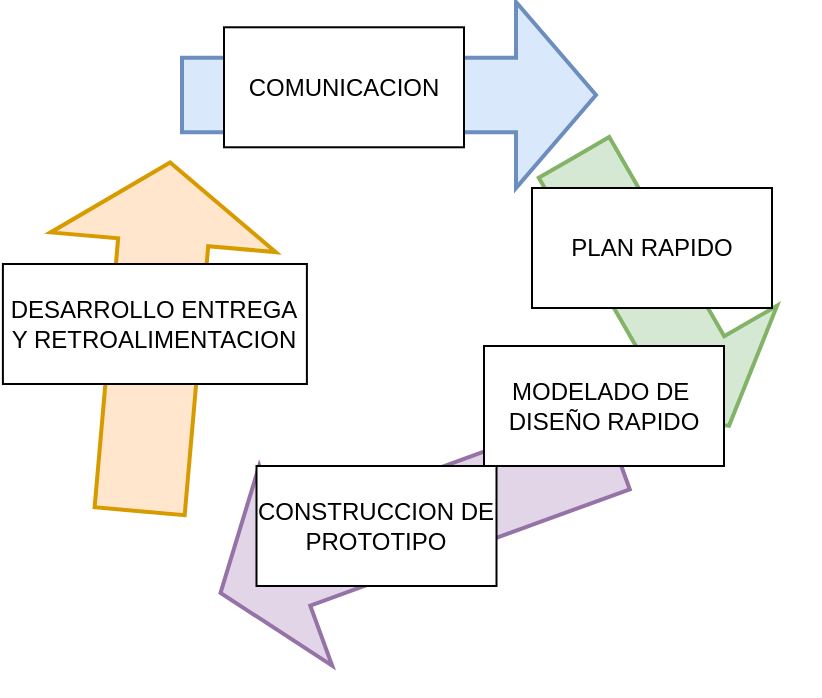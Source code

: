 <mxfile version="15.4.0" type="device" pages="3"><diagram id="vVpPTATzI1tKR7vOQX5n" name="Página-2"><mxGraphModel dx="852" dy="494" grid="0" gridSize="10" guides="1" tooltips="1" connect="1" arrows="1" fold="1" page="1" pageScale="1" pageWidth="827" pageHeight="1169" math="0" shadow="0"><root><mxCell id="CXYkorrNZAXCn0gPIURX-0"/><mxCell id="CXYkorrNZAXCn0gPIURX-1" parent="CXYkorrNZAXCn0gPIURX-0"/><mxCell id="4ziAb2DWVSEX4AaAD4KU-1" value="" style="verticalLabelPosition=bottom;verticalAlign=top;html=1;strokeWidth=2;shape=mxgraph.arrows2.arrow;dy=0.6;dx=40;notch=0;fillColor=#dae8fc;strokeColor=#6c8ebf;" parent="CXYkorrNZAXCn0gPIURX-1" vertex="1"><mxGeometry x="342" y="74" width="207" height="93" as="geometry"/></mxCell><mxCell id="4ziAb2DWVSEX4AaAD4KU-2" value="" style="verticalLabelPosition=bottom;verticalAlign=top;html=1;strokeWidth=2;shape=mxgraph.arrows2.arrow;dy=0.6;dx=40;notch=0;rotation=60;fillColor=#d5e8d4;strokeColor=#82b366;" parent="CXYkorrNZAXCn0gPIURX-1" vertex="1"><mxGeometry x="499.25" y="167.96" width="155" height="101.71" as="geometry"/></mxCell><mxCell id="4ziAb2DWVSEX4AaAD4KU-4" value="" style="verticalLabelPosition=bottom;verticalAlign=top;html=1;strokeWidth=2;shape=mxgraph.arrows2.arrow;dy=0.6;dx=40;notch=0;rotation=-200;fillColor=#e1d5e7;strokeColor=#9673a6;" parent="CXYkorrNZAXCn0gPIURX-1" vertex="1"><mxGeometry x="354.93" y="280.3" width="210" height="106.49" as="geometry"/></mxCell><mxCell id="4ziAb2DWVSEX4AaAD4KU-5" value="" style="verticalLabelPosition=bottom;verticalAlign=top;html=1;strokeWidth=2;shape=mxgraph.arrows2.arrow;dy=0.6;dx=40;notch=0;rotation=-85;fillColor=#ffe6cc;strokeColor=#d79b00;" parent="CXYkorrNZAXCn0gPIURX-1" vertex="1"><mxGeometry x="240.95" y="184.95" width="175" height="113" as="geometry"/></mxCell><mxCell id="4ziAb2DWVSEX4AaAD4KU-6" value="COMUNICACION" style="rounded=0;whiteSpace=wrap;html=1;" parent="CXYkorrNZAXCn0gPIURX-1" vertex="1"><mxGeometry x="363" y="86.64" width="120" height="60" as="geometry"/></mxCell><mxCell id="4ziAb2DWVSEX4AaAD4KU-7" value="PLAN RAPIDO" style="rounded=0;whiteSpace=wrap;html=1;" parent="CXYkorrNZAXCn0gPIURX-1" vertex="1"><mxGeometry x="517" y="167" width="120" height="60" as="geometry"/></mxCell><mxCell id="4ziAb2DWVSEX4AaAD4KU-8" value="CONSTRUCCION DE PROTOTIPO" style="rounded=0;whiteSpace=wrap;html=1;" parent="CXYkorrNZAXCn0gPIURX-1" vertex="1"><mxGeometry x="379.25" y="306" width="120" height="60" as="geometry"/></mxCell><mxCell id="4ziAb2DWVSEX4AaAD4KU-9" value="MODELADO DE&amp;nbsp;&lt;br&gt;DISEÑO RAPIDO" style="rounded=0;whiteSpace=wrap;html=1;" parent="CXYkorrNZAXCn0gPIURX-1" vertex="1"><mxGeometry x="493" y="246.0" width="120" height="60" as="geometry"/></mxCell><mxCell id="4ziAb2DWVSEX4AaAD4KU-10" value="DESARROLLO ENTREGA Y RETROALIMENTACION" style="rounded=0;whiteSpace=wrap;html=1;" parent="CXYkorrNZAXCn0gPIURX-1" vertex="1"><mxGeometry x="252.45" y="205" width="152" height="60" as="geometry"/></mxCell></root></mxGraphModel></diagram><diagram id="eyPyX831mKGoeg7z5C3K" name="Página-3"><mxGraphModel dx="852" dy="494" grid="1" gridSize="10" guides="1" tooltips="1" connect="1" arrows="1" fold="1" page="1" pageScale="1" pageWidth="827" pageHeight="1169" math="0" shadow="0"><root><mxCell id="S_-Eng1POcjEhLU7fhgq-0"/><mxCell id="S_-Eng1POcjEhLU7fhgq-1" parent="S_-Eng1POcjEhLU7fhgq-0"/><mxCell id="S_-Eng1POcjEhLU7fhgq-12" style="edgeStyle=orthogonalEdgeStyle;rounded=0;orthogonalLoop=1;jettySize=auto;html=1;exitX=1;exitY=0.5;exitDx=0;exitDy=0;entryX=0.5;entryY=0;entryDx=0;entryDy=0;entryPerimeter=0;fillColor=#a20025;strokeColor=#6F0000;" parent="S_-Eng1POcjEhLU7fhgq-1" source="S_-Eng1POcjEhLU7fhgq-2" target="S_-Eng1POcjEhLU7fhgq-3" edge="1"><mxGeometry relative="1" as="geometry"/></mxCell><mxCell id="S_-Eng1POcjEhLU7fhgq-14" style="edgeStyle=orthogonalEdgeStyle;rounded=0;orthogonalLoop=1;jettySize=auto;html=1;exitX=0;exitY=1;exitDx=0;exitDy=0;entryX=0.08;entryY=0.1;entryDx=0;entryDy=0;entryPerimeter=0;fillColor=#a20025;strokeColor=#6F0000;" parent="S_-Eng1POcjEhLU7fhgq-1" source="S_-Eng1POcjEhLU7fhgq-2" target="S_-Eng1POcjEhLU7fhgq-4" edge="1"><mxGeometry relative="1" as="geometry"/></mxCell><mxCell id="S_-Eng1POcjEhLU7fhgq-2" value="CONTROLADOR" style="whiteSpace=wrap;html=1;aspect=fixed;fillColor=#f5f5f5;strokeColor=#666666;gradientColor=#b3b3b3;" parent="S_-Eng1POcjEhLU7fhgq-1" vertex="1"><mxGeometry x="360" y="170" width="120" height="120" as="geometry"/></mxCell><mxCell id="S_-Eng1POcjEhLU7fhgq-13" style="edgeStyle=orthogonalEdgeStyle;rounded=0;orthogonalLoop=1;jettySize=auto;html=1;exitX=0.5;exitY=1;exitDx=0;exitDy=0;exitPerimeter=0;entryX=0.683;entryY=1.025;entryDx=0;entryDy=0;entryPerimeter=0;fillColor=#a20025;strokeColor=#6F0000;" parent="S_-Eng1POcjEhLU7fhgq-1" source="S_-Eng1POcjEhLU7fhgq-3" target="S_-Eng1POcjEhLU7fhgq-2" edge="1"><mxGeometry relative="1" as="geometry"><Array as="points"><mxPoint x="620" y="430"/><mxPoint x="442" y="430"/></Array></mxGeometry></mxCell><mxCell id="S_-Eng1POcjEhLU7fhgq-3" value="BASE DE DATOS" style="shape=cylinder3;whiteSpace=wrap;html=1;boundedLbl=1;backgroundOutline=1;size=15;gradientColor=#97d077;fillColor=#d5e8d4;strokeColor=#82b366;" parent="S_-Eng1POcjEhLU7fhgq-1" vertex="1"><mxGeometry x="570" y="300" width="100" height="80" as="geometry"/></mxCell><mxCell id="S_-Eng1POcjEhLU7fhgq-16" style="edgeStyle=orthogonalEdgeStyle;rounded=0;orthogonalLoop=1;jettySize=auto;html=1;exitX=0;exitY=0.5;exitDx=0;exitDy=0;exitPerimeter=0;fillColor=#a20025;strokeColor=#6F0000;" parent="S_-Eng1POcjEhLU7fhgq-1" source="S_-Eng1POcjEhLU7fhgq-10" target="S_-Eng1POcjEhLU7fhgq-5" edge="1"><mxGeometry relative="1" as="geometry"><Array as="points"><mxPoint x="220" y="500"/><mxPoint x="220" y="435"/><mxPoint x="270" y="435"/><mxPoint x="270" y="350"/></Array></mxGeometry></mxCell><mxCell id="S_-Eng1POcjEhLU7fhgq-4" value="VISTAS" style="strokeWidth=2;html=1;shape=mxgraph.flowchart.multi-document;whiteSpace=wrap;gradientColor=#ffd966;fillColor=#fff2cc;strokeColor=#d6b656;" parent="S_-Eng1POcjEhLU7fhgq-1" vertex="1"><mxGeometry x="380" y="450" width="110" height="80" as="geometry"/></mxCell><mxCell id="S_-Eng1POcjEhLU7fhgq-18" style="edgeStyle=orthogonalEdgeStyle;rounded=0;orthogonalLoop=1;jettySize=auto;html=1;exitX=0.5;exitY=0;exitDx=0;exitDy=0;exitPerimeter=0;entryX=0;entryY=0.5;entryDx=0;entryDy=0;fillColor=#a20025;strokeColor=#6F0000;" parent="S_-Eng1POcjEhLU7fhgq-1" source="S_-Eng1POcjEhLU7fhgq-5" target="S_-Eng1POcjEhLU7fhgq-2" edge="1"><mxGeometry relative="1" as="geometry"/></mxCell><mxCell id="S_-Eng1POcjEhLU7fhgq-5" value="USUARIO" style="shape=umlActor;verticalLabelPosition=bottom;verticalAlign=top;html=1;gradientColor=#7ea6e0;fillColor=#dae8fc;strokeColor=#6c8ebf;" parent="S_-Eng1POcjEhLU7fhgq-1" vertex="1"><mxGeometry x="210" y="320" width="30" height="60" as="geometry"/></mxCell><mxCell id="S_-Eng1POcjEhLU7fhgq-6" value="ACTUALIZA" style="text;html=1;strokeColor=none;fillColor=none;align=center;verticalAlign=middle;whiteSpace=wrap;rounded=0;" parent="S_-Eng1POcjEhLU7fhgq-1" vertex="1"><mxGeometry x="310" y="400" width="75" height="20" as="geometry"/></mxCell><mxCell id="S_-Eng1POcjEhLU7fhgq-7" value="MANIPULA" style="text;html=1;strokeColor=none;fillColor=none;align=center;verticalAlign=middle;whiteSpace=wrap;rounded=0;" parent="S_-Eng1POcjEhLU7fhgq-1" vertex="1"><mxGeometry x="520" y="210" width="70" height="20" as="geometry"/></mxCell><mxCell id="S_-Eng1POcjEhLU7fhgq-8" value="UTILIZA" style="text;html=1;strokeColor=none;fillColor=none;align=center;verticalAlign=middle;whiteSpace=wrap;rounded=0;" parent="S_-Eng1POcjEhLU7fhgq-1" vertex="1"><mxGeometry x="220" y="300" width="70" height="20" as="geometry"/></mxCell><mxCell id="S_-Eng1POcjEhLU7fhgq-9" value="NOTIFICA" style="text;html=1;strokeColor=none;fillColor=none;align=center;verticalAlign=middle;whiteSpace=wrap;rounded=0;" parent="S_-Eng1POcjEhLU7fhgq-1" vertex="1"><mxGeometry x="570" y="430" width="70" height="20" as="geometry"/></mxCell><mxCell id="S_-Eng1POcjEhLU7fhgq-10" value="SE MUESTRA" style="text;html=1;strokeColor=none;fillColor=none;align=center;verticalAlign=middle;whiteSpace=wrap;rounded=0;" parent="S_-Eng1POcjEhLU7fhgq-1" vertex="1"><mxGeometry x="240" y="490" width="90" height="20" as="geometry"/></mxCell><mxCell id="S_-Eng1POcjEhLU7fhgq-17" style="edgeStyle=orthogonalEdgeStyle;rounded=0;orthogonalLoop=1;jettySize=auto;html=1;exitX=0;exitY=0.5;exitDx=0;exitDy=0;exitPerimeter=0;fillColor=#a20025;strokeColor=#6F0000;" parent="S_-Eng1POcjEhLU7fhgq-1" source="S_-Eng1POcjEhLU7fhgq-4" target="S_-Eng1POcjEhLU7fhgq-10" edge="1"><mxGeometry relative="1" as="geometry"><mxPoint x="380" y="490" as="sourcePoint"/><mxPoint x="225" y="380" as="targetPoint"/></mxGeometry></mxCell></root></mxGraphModel></diagram><diagram id="3I7u_e0HdBkoONmGGeAN" name="Página-4"><mxGraphModel dx="852" dy="1663" grid="1" gridSize="10" guides="1" tooltips="1" connect="1" arrows="1" fold="1" page="1" pageScale="1" pageWidth="827" pageHeight="1169" math="0" shadow="0"><root><mxCell id="9yiaGr5-ERUBzDVFVXOE-0"/><mxCell id="9yiaGr5-ERUBzDVFVXOE-1" parent="9yiaGr5-ERUBzDVFVXOE-0"/><mxCell id="izsqoxTpNwI0qflt5bS6-10" style="edgeStyle=orthogonalEdgeStyle;rounded=0;orthogonalLoop=1;jettySize=auto;html=1;exitX=0;exitY=0.333;exitDx=0;exitDy=0;exitPerimeter=0;entryX=0.5;entryY=0;entryDx=0;entryDy=0;" edge="1" parent="9yiaGr5-ERUBzDVFVXOE-1" source="izsqoxTpNwI0qflt5bS6-0" target="izsqoxTpNwI0qflt5bS6-4"><mxGeometry relative="1" as="geometry"/></mxCell><mxCell id="izsqoxTpNwI0qflt5bS6-12" style="edgeStyle=orthogonalEdgeStyle;rounded=0;orthogonalLoop=1;jettySize=auto;html=1;exitX=0.5;exitY=0;exitDx=0;exitDy=0;exitPerimeter=0;entryX=0;entryY=0.5;entryDx=0;entryDy=0;" edge="1" parent="9yiaGr5-ERUBzDVFVXOE-1" source="izsqoxTpNwI0qflt5bS6-0" target="izsqoxTpNwI0qflt5bS6-2"><mxGeometry relative="1" as="geometry"/></mxCell><mxCell id="izsqoxTpNwI0qflt5bS6-13" style="edgeStyle=orthogonalEdgeStyle;rounded=0;orthogonalLoop=1;jettySize=auto;html=1;exitX=1;exitY=0.333;exitDx=0;exitDy=0;exitPerimeter=0;entryX=0;entryY=0.5;entryDx=0;entryDy=0;" edge="1" parent="9yiaGr5-ERUBzDVFVXOE-1" source="izsqoxTpNwI0qflt5bS6-0" target="izsqoxTpNwI0qflt5bS6-5"><mxGeometry relative="1" as="geometry"/></mxCell><mxCell id="izsqoxTpNwI0qflt5bS6-0" value="VENDEDOR" style="shape=umlActor;verticalLabelPosition=bottom;verticalAlign=top;html=1;outlineConnect=0;" vertex="1" parent="9yiaGr5-ERUBzDVFVXOE-1"><mxGeometry x="200" y="170" width="30" height="60" as="geometry"/></mxCell><mxCell id="izsqoxTpNwI0qflt5bS6-14" style="edgeStyle=orthogonalEdgeStyle;rounded=0;orthogonalLoop=1;jettySize=auto;html=1;exitX=0.5;exitY=0;exitDx=0;exitDy=0;exitPerimeter=0;entryX=0.835;entryY=0;entryDx=0;entryDy=0;entryPerimeter=0;" edge="1" parent="9yiaGr5-ERUBzDVFVXOE-1" source="izsqoxTpNwI0qflt5bS6-1" target="izsqoxTpNwI0qflt5bS6-4"><mxGeometry relative="1" as="geometry"/></mxCell><mxCell id="izsqoxTpNwI0qflt5bS6-15" style="edgeStyle=orthogonalEdgeStyle;rounded=0;orthogonalLoop=1;jettySize=auto;html=1;exitX=0;exitY=0.333;exitDx=0;exitDy=0;exitPerimeter=0;entryX=1;entryY=0.5;entryDx=0;entryDy=0;" edge="1" parent="9yiaGr5-ERUBzDVFVXOE-1" source="izsqoxTpNwI0qflt5bS6-1" target="izsqoxTpNwI0qflt5bS6-4"><mxGeometry relative="1" as="geometry"><Array as="points"><mxPoint x="690" y="230"/><mxPoint x="690" y="45"/></Array></mxGeometry></mxCell><mxCell id="izsqoxTpNwI0qflt5bS6-16" style="edgeStyle=orthogonalEdgeStyle;rounded=0;orthogonalLoop=1;jettySize=auto;html=1;exitX=0.5;exitY=0.5;exitDx=0;exitDy=0;exitPerimeter=0;entryX=1;entryY=0.5;entryDx=0;entryDy=0;" edge="1" parent="9yiaGr5-ERUBzDVFVXOE-1" source="izsqoxTpNwI0qflt5bS6-1" target="izsqoxTpNwI0qflt5bS6-5"><mxGeometry relative="1" as="geometry"/></mxCell><mxCell id="izsqoxTpNwI0qflt5bS6-17" style="edgeStyle=orthogonalEdgeStyle;rounded=0;orthogonalLoop=1;jettySize=auto;html=1;exitX=0;exitY=1;exitDx=0;exitDy=0;exitPerimeter=0;entryX=0.953;entryY=0.66;entryDx=0;entryDy=0;entryPerimeter=0;" edge="1" parent="9yiaGr5-ERUBzDVFVXOE-1" source="izsqoxTpNwI0qflt5bS6-1" target="izsqoxTpNwI0qflt5bS6-3"><mxGeometry relative="1" as="geometry"><Array as="points"><mxPoint x="650" y="270"/><mxPoint x="650" y="243"/></Array></mxGeometry></mxCell><mxCell id="izsqoxTpNwI0qflt5bS6-18" style="edgeStyle=orthogonalEdgeStyle;rounded=0;orthogonalLoop=1;jettySize=auto;html=1;exitX=1;exitY=1;exitDx=0;exitDy=0;exitPerimeter=0;entryX=1;entryY=0.5;entryDx=0;entryDy=0;" edge="1" parent="9yiaGr5-ERUBzDVFVXOE-1" source="izsqoxTpNwI0qflt5bS6-1" target="izsqoxTpNwI0qflt5bS6-6"><mxGeometry relative="1" as="geometry"/></mxCell><mxCell id="izsqoxTpNwI0qflt5bS6-19" style="edgeStyle=orthogonalEdgeStyle;rounded=0;orthogonalLoop=1;jettySize=auto;html=1;exitX=1;exitY=0.333;exitDx=0;exitDy=0;exitPerimeter=0;entryX=1;entryY=0.5;entryDx=0;entryDy=0;" edge="1" parent="9yiaGr5-ERUBzDVFVXOE-1" source="izsqoxTpNwI0qflt5bS6-1" target="izsqoxTpNwI0qflt5bS6-8"><mxGeometry relative="1" as="geometry"/></mxCell><mxCell id="izsqoxTpNwI0qflt5bS6-1" value="ADMIN" style="shape=umlActor;verticalLabelPosition=bottom;verticalAlign=top;html=1;outlineConnect=0;" vertex="1" parent="9yiaGr5-ERUBzDVFVXOE-1"><mxGeometry x="710" y="210" width="30" height="60" as="geometry"/></mxCell><mxCell id="izsqoxTpNwI0qflt5bS6-2" value="SISTEMA DE CONTROL" style="ellipse;whiteSpace=wrap;html=1;" vertex="1" parent="9yiaGr5-ERUBzDVFVXOE-1"><mxGeometry x="420" y="80" width="170" height="50" as="geometry"/></mxCell><mxCell id="izsqoxTpNwI0qflt5bS6-3" value="SISTEMA DE VENTA" style="ellipse;whiteSpace=wrap;html=1;" vertex="1" parent="9yiaGr5-ERUBzDVFVXOE-1"><mxGeometry x="420" y="210" width="170" height="50" as="geometry"/></mxCell><mxCell id="izsqoxTpNwI0qflt5bS6-4" value="EJECUCION DE SERVICIO" style="ellipse;whiteSpace=wrap;html=1;" vertex="1" parent="9yiaGr5-ERUBzDVFVXOE-1"><mxGeometry x="420" y="20" width="170" height="50" as="geometry"/></mxCell><mxCell id="izsqoxTpNwI0qflt5bS6-5" value="SISTEMA DE GESTOR" style="ellipse;whiteSpace=wrap;html=1;" vertex="1" parent="9yiaGr5-ERUBzDVFVXOE-1"><mxGeometry x="420" y="140" width="170" height="50" as="geometry"/></mxCell><mxCell id="izsqoxTpNwI0qflt5bS6-6" value="SISTEMA DE INVENTARIO" style="ellipse;whiteSpace=wrap;html=1;" vertex="1" parent="9yiaGr5-ERUBzDVFVXOE-1"><mxGeometry x="420" y="290" width="170" height="50" as="geometry"/></mxCell><mxCell id="izsqoxTpNwI0qflt5bS6-7" value="GENERAR FACTURA" style="ellipse;whiteSpace=wrap;html=1;" vertex="1" parent="9yiaGr5-ERUBzDVFVXOE-1"><mxGeometry x="420" y="350" width="170" height="50" as="geometry"/></mxCell><mxCell id="izsqoxTpNwI0qflt5bS6-8" value="REGISTRO DE BITACORA" style="ellipse;whiteSpace=wrap;html=1;" vertex="1" parent="9yiaGr5-ERUBzDVFVXOE-1"><mxGeometry x="414" y="430" width="170" height="50" as="geometry"/></mxCell></root></mxGraphModel></diagram></mxfile>